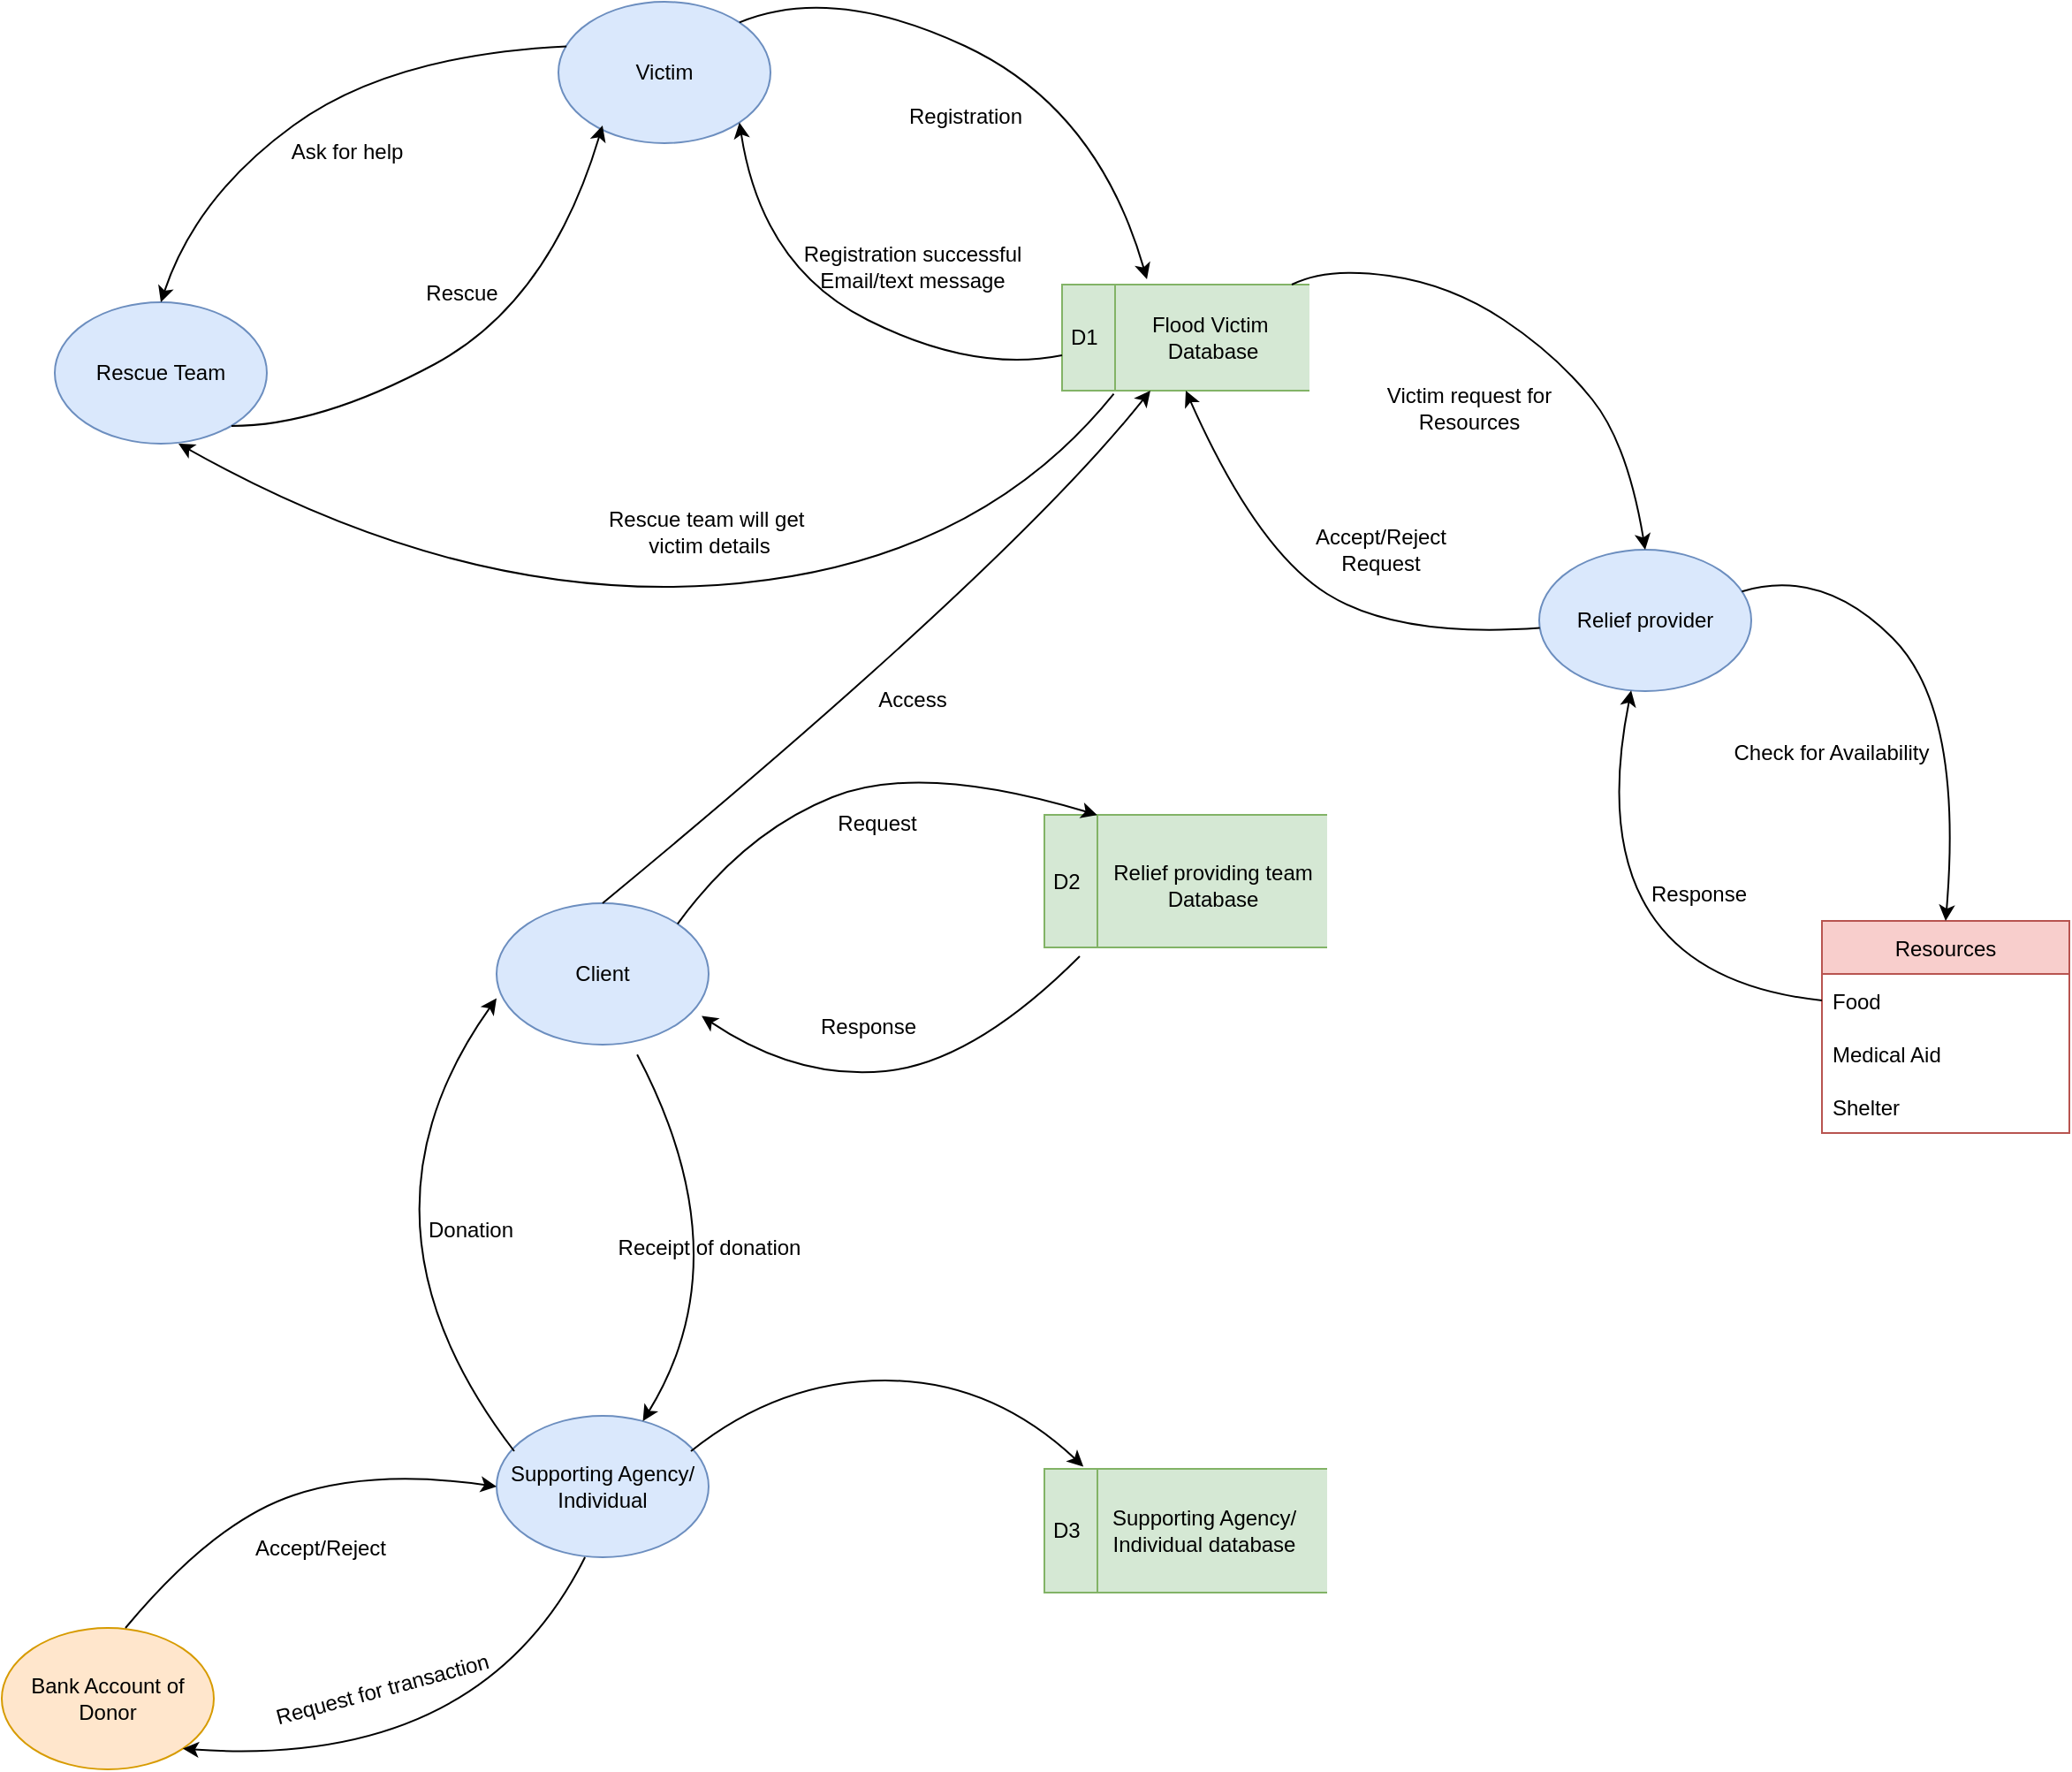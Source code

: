 <mxfile version="20.1.1" type="github">
  <diagram id="R2lEEEUBdFMjLlhIrx00" name="Page-1">
    <mxGraphModel dx="865" dy="456" grid="1" gridSize="10" guides="1" tooltips="1" connect="1" arrows="1" fold="1" page="1" pageScale="1" pageWidth="850" pageHeight="1100" math="0" shadow="0" extFonts="Permanent Marker^https://fonts.googleapis.com/css?family=Permanent+Marker">
      <root>
        <mxCell id="0" />
        <mxCell id="1" parent="0" />
        <mxCell id="GWgQF1Ay4YpGdn66Uz_E-1" value="Victim" style="ellipse;whiteSpace=wrap;html=1;fillColor=#dae8fc;strokeColor=#6c8ebf;" vertex="1" parent="1">
          <mxGeometry x="365" y="40" width="120" height="80" as="geometry" />
        </mxCell>
        <mxCell id="GWgQF1Ay4YpGdn66Uz_E-2" value="Rescue Team" style="ellipse;whiteSpace=wrap;html=1;fillColor=#dae8fc;strokeColor=#6c8ebf;" vertex="1" parent="1">
          <mxGeometry x="80" y="210" width="120" height="80" as="geometry" />
        </mxCell>
        <mxCell id="GWgQF1Ay4YpGdn66Uz_E-3" value="Relief provider" style="ellipse;whiteSpace=wrap;html=1;fillColor=#dae8fc;strokeColor=#6c8ebf;" vertex="1" parent="1">
          <mxGeometry x="920" y="350" width="120" height="80" as="geometry" />
        </mxCell>
        <mxCell id="GWgQF1Ay4YpGdn66Uz_E-9" value="" style="curved=1;endArrow=classic;html=1;rounded=0;entryX=0.208;entryY=0.875;entryDx=0;entryDy=0;entryPerimeter=0;" edge="1" parent="1" target="GWgQF1Ay4YpGdn66Uz_E-1">
          <mxGeometry width="50" height="50" relative="1" as="geometry">
            <mxPoint x="180" y="280" as="sourcePoint" />
            <mxPoint x="230" y="230" as="targetPoint" />
            <Array as="points">
              <mxPoint x="230" y="280" />
              <mxPoint x="360" y="210" />
            </Array>
          </mxGeometry>
        </mxCell>
        <mxCell id="GWgQF1Ay4YpGdn66Uz_E-10" value="" style="curved=1;endArrow=classic;html=1;rounded=0;entryX=0.5;entryY=0;entryDx=0;entryDy=0;exitX=0.038;exitY=0.315;exitDx=0;exitDy=0;exitPerimeter=0;" edge="1" parent="1" source="GWgQF1Ay4YpGdn66Uz_E-1" target="GWgQF1Ay4YpGdn66Uz_E-2">
          <mxGeometry width="50" height="50" relative="1" as="geometry">
            <mxPoint x="320" y="40" as="sourcePoint" />
            <mxPoint x="180" y="170" as="targetPoint" />
            <Array as="points">
              <mxPoint x="270" y="70" />
              <mxPoint x="160" y="150" />
            </Array>
          </mxGeometry>
        </mxCell>
        <mxCell id="GWgQF1Ay4YpGdn66Uz_E-11" value="Ask for help" style="text;html=1;resizable=0;autosize=1;align=center;verticalAlign=middle;points=[];fillColor=none;strokeColor=none;rounded=0;" vertex="1" parent="1">
          <mxGeometry x="200" y="110" width="90" height="30" as="geometry" />
        </mxCell>
        <mxCell id="GWgQF1Ay4YpGdn66Uz_E-12" value="Rescue" style="text;html=1;resizable=0;autosize=1;align=center;verticalAlign=middle;points=[];fillColor=none;strokeColor=none;rounded=0;" vertex="1" parent="1">
          <mxGeometry x="280" y="190" width="60" height="30" as="geometry" />
        </mxCell>
        <mxCell id="GWgQF1Ay4YpGdn66Uz_E-14" value="D1" style="html=1;dashed=0;whitespace=wrap;shape=mxgraph.dfd.dataStoreID;align=left;spacingLeft=3;points=[[0,0],[0.5,0],[1,0],[0,0.5],[1,0.5],[0,1],[0.5,1],[1,1]];fillColor=#d5e8d4;strokeColor=#82b366;" vertex="1" parent="1">
          <mxGeometry x="650" y="200" width="140" height="60" as="geometry" />
        </mxCell>
        <mxCell id="GWgQF1Ay4YpGdn66Uz_E-15" value="Flood Victim&amp;nbsp;&lt;br&gt;Database" style="text;html=1;resizable=0;autosize=1;align=center;verticalAlign=middle;points=[];fillColor=none;strokeColor=none;rounded=0;" vertex="1" parent="1">
          <mxGeometry x="690" y="210" width="90" height="40" as="geometry" />
        </mxCell>
        <mxCell id="GWgQF1Ay4YpGdn66Uz_E-16" value="" style="curved=1;endArrow=classic;html=1;rounded=0;entryX=0.343;entryY=-0.051;entryDx=0;entryDy=0;entryPerimeter=0;exitX=1;exitY=0;exitDx=0;exitDy=0;" edge="1" parent="1" source="GWgQF1Ay4YpGdn66Uz_E-1" target="GWgQF1Ay4YpGdn66Uz_E-14">
          <mxGeometry width="50" height="50" relative="1" as="geometry">
            <mxPoint x="485" y="80" as="sourcePoint" />
            <mxPoint x="680" y="180" as="targetPoint" />
            <Array as="points">
              <mxPoint x="520" y="30" />
              <mxPoint x="670" y="100" />
            </Array>
          </mxGeometry>
        </mxCell>
        <mxCell id="GWgQF1Ay4YpGdn66Uz_E-17" value="Registration" style="text;html=1;resizable=0;autosize=1;align=center;verticalAlign=middle;points=[];fillColor=none;strokeColor=none;rounded=0;" vertex="1" parent="1">
          <mxGeometry x="550" y="90" width="90" height="30" as="geometry" />
        </mxCell>
        <mxCell id="GWgQF1Ay4YpGdn66Uz_E-18" value="" style="curved=1;endArrow=classic;html=1;rounded=0;entryX=1;entryY=1;entryDx=0;entryDy=0;" edge="1" parent="1" target="GWgQF1Ay4YpGdn66Uz_E-1">
          <mxGeometry width="50" height="50" relative="1" as="geometry">
            <mxPoint x="650" y="240" as="sourcePoint" />
            <mxPoint x="530" y="190" as="targetPoint" />
            <Array as="points">
              <mxPoint x="600" y="250" />
              <mxPoint x="480" y="190" />
            </Array>
          </mxGeometry>
        </mxCell>
        <mxCell id="GWgQF1Ay4YpGdn66Uz_E-19" value="Registration successful&lt;br&gt;Email/text message" style="text;html=1;resizable=0;autosize=1;align=center;verticalAlign=middle;points=[];fillColor=none;strokeColor=none;rounded=0;" vertex="1" parent="1">
          <mxGeometry x="490" y="170" width="150" height="40" as="geometry" />
        </mxCell>
        <mxCell id="GWgQF1Ay4YpGdn66Uz_E-20" value="" style="curved=1;endArrow=classic;html=1;rounded=0;entryX=0.5;entryY=0;entryDx=0;entryDy=0;" edge="1" parent="1" source="GWgQF1Ay4YpGdn66Uz_E-14" target="GWgQF1Ay4YpGdn66Uz_E-3">
          <mxGeometry width="50" height="50" relative="1" as="geometry">
            <mxPoint x="800" y="200" as="sourcePoint" />
            <mxPoint x="850" y="180" as="targetPoint" />
            <Array as="points">
              <mxPoint x="800" y="190" />
              <mxPoint x="870" y="200" />
              <mxPoint x="930" y="240" />
              <mxPoint x="970" y="290" />
            </Array>
          </mxGeometry>
        </mxCell>
        <mxCell id="GWgQF1Ay4YpGdn66Uz_E-21" value="Victim request for&lt;br&gt;Resources" style="text;html=1;resizable=0;autosize=1;align=center;verticalAlign=middle;points=[];fillColor=none;strokeColor=none;rounded=0;" vertex="1" parent="1">
          <mxGeometry x="820" y="250" width="120" height="40" as="geometry" />
        </mxCell>
        <mxCell id="GWgQF1Ay4YpGdn66Uz_E-22" value="" style="curved=1;endArrow=classic;html=1;rounded=0;entryX=0.5;entryY=1;entryDx=0;entryDy=0;" edge="1" parent="1" source="GWgQF1Ay4YpGdn66Uz_E-3" target="GWgQF1Ay4YpGdn66Uz_E-14">
          <mxGeometry width="50" height="50" relative="1" as="geometry">
            <mxPoint x="870" y="400" as="sourcePoint" />
            <mxPoint x="680" y="280" as="targetPoint" />
            <Array as="points">
              <mxPoint x="840" y="400" />
              <mxPoint x="760" y="350" />
            </Array>
          </mxGeometry>
        </mxCell>
        <mxCell id="GWgQF1Ay4YpGdn66Uz_E-23" value="Accept/Reject &lt;br&gt;Request" style="text;html=1;resizable=0;autosize=1;align=center;verticalAlign=middle;points=[];fillColor=none;strokeColor=none;rounded=0;" vertex="1" parent="1">
          <mxGeometry x="780" y="330" width="100" height="40" as="geometry" />
        </mxCell>
        <mxCell id="GWgQF1Ay4YpGdn66Uz_E-25" value="" style="curved=1;endArrow=classic;html=1;rounded=0;exitX=0.209;exitY=1.031;exitDx=0;exitDy=0;exitPerimeter=0;" edge="1" parent="1" source="GWgQF1Ay4YpGdn66Uz_E-14">
          <mxGeometry width="50" height="50" relative="1" as="geometry">
            <mxPoint x="700" y="260" as="sourcePoint" />
            <mxPoint x="150" y="290" as="targetPoint" />
            <Array as="points">
              <mxPoint x="600" y="360" />
              <mxPoint x="310" y="380" />
            </Array>
          </mxGeometry>
        </mxCell>
        <mxCell id="GWgQF1Ay4YpGdn66Uz_E-26" value="Rescue team will get&amp;nbsp;&lt;br&gt;victim details" style="text;html=1;resizable=0;autosize=1;align=center;verticalAlign=middle;points=[];fillColor=none;strokeColor=none;rounded=0;" vertex="1" parent="1">
          <mxGeometry x="380" y="320" width="140" height="40" as="geometry" />
        </mxCell>
        <mxCell id="GWgQF1Ay4YpGdn66Uz_E-27" value="Resources" style="swimlane;fontStyle=0;childLayout=stackLayout;horizontal=1;startSize=30;horizontalStack=0;resizeParent=1;resizeParentMax=0;resizeLast=0;collapsible=1;marginBottom=0;fillColor=#f8cecc;strokeColor=#b85450;" vertex="1" parent="1">
          <mxGeometry x="1080" y="560" width="140" height="120" as="geometry" />
        </mxCell>
        <mxCell id="GWgQF1Ay4YpGdn66Uz_E-28" value="Food" style="text;strokeColor=none;fillColor=none;align=left;verticalAlign=middle;spacingLeft=4;spacingRight=4;overflow=hidden;points=[[0,0.5],[1,0.5]];portConstraint=eastwest;rotatable=0;" vertex="1" parent="GWgQF1Ay4YpGdn66Uz_E-27">
          <mxGeometry y="30" width="140" height="30" as="geometry" />
        </mxCell>
        <mxCell id="GWgQF1Ay4YpGdn66Uz_E-29" value="Medical Aid" style="text;strokeColor=none;fillColor=none;align=left;verticalAlign=middle;spacingLeft=4;spacingRight=4;overflow=hidden;points=[[0,0.5],[1,0.5]];portConstraint=eastwest;rotatable=0;" vertex="1" parent="GWgQF1Ay4YpGdn66Uz_E-27">
          <mxGeometry y="60" width="140" height="30" as="geometry" />
        </mxCell>
        <mxCell id="GWgQF1Ay4YpGdn66Uz_E-30" value="Shelter" style="text;strokeColor=none;fillColor=none;align=left;verticalAlign=middle;spacingLeft=4;spacingRight=4;overflow=hidden;points=[[0,0.5],[1,0.5]];portConstraint=eastwest;rotatable=0;" vertex="1" parent="GWgQF1Ay4YpGdn66Uz_E-27">
          <mxGeometry y="90" width="140" height="30" as="geometry" />
        </mxCell>
        <mxCell id="GWgQF1Ay4YpGdn66Uz_E-31" value="" style="curved=1;endArrow=classic;html=1;rounded=0;entryX=0.5;entryY=0;entryDx=0;entryDy=0;" edge="1" parent="1" source="GWgQF1Ay4YpGdn66Uz_E-3" target="GWgQF1Ay4YpGdn66Uz_E-27">
          <mxGeometry width="50" height="50" relative="1" as="geometry">
            <mxPoint x="1050" y="410" as="sourcePoint" />
            <mxPoint x="1170" y="420" as="targetPoint" />
            <Array as="points">
              <mxPoint x="1080" y="360" />
              <mxPoint x="1160" y="440" />
            </Array>
          </mxGeometry>
        </mxCell>
        <mxCell id="GWgQF1Ay4YpGdn66Uz_E-32" value="Check for Availability" style="text;html=1;resizable=0;autosize=1;align=center;verticalAlign=middle;points=[];fillColor=none;strokeColor=none;rounded=0;" vertex="1" parent="1">
          <mxGeometry x="1020" y="450" width="130" height="30" as="geometry" />
        </mxCell>
        <mxCell id="GWgQF1Ay4YpGdn66Uz_E-33" value="" style="curved=1;endArrow=classic;html=1;rounded=0;exitX=0;exitY=0.5;exitDx=0;exitDy=0;" edge="1" parent="1" source="GWgQF1Ay4YpGdn66Uz_E-28" target="GWgQF1Ay4YpGdn66Uz_E-3">
          <mxGeometry width="50" height="50" relative="1" as="geometry">
            <mxPoint x="1020" y="690" as="sourcePoint" />
            <mxPoint x="720" y="440" as="targetPoint" />
            <Array as="points">
              <mxPoint x="940" y="590" />
            </Array>
          </mxGeometry>
        </mxCell>
        <mxCell id="GWgQF1Ay4YpGdn66Uz_E-34" value="Response" style="text;html=1;resizable=0;autosize=1;align=center;verticalAlign=middle;points=[];fillColor=none;strokeColor=none;rounded=0;" vertex="1" parent="1">
          <mxGeometry x="970" y="530" width="80" height="30" as="geometry" />
        </mxCell>
        <mxCell id="GWgQF1Ay4YpGdn66Uz_E-35" value="Client" style="ellipse;whiteSpace=wrap;html=1;fillColor=#dae8fc;strokeColor=#6c8ebf;" vertex="1" parent="1">
          <mxGeometry x="330" y="550" width="120" height="80" as="geometry" />
        </mxCell>
        <mxCell id="GWgQF1Ay4YpGdn66Uz_E-37" value="D2" style="html=1;dashed=0;whitespace=wrap;shape=mxgraph.dfd.dataStoreID;align=left;spacingLeft=3;points=[[0,0],[0.5,0],[1,0],[0,0.5],[1,0.5],[0,1],[0.5,1],[1,1]];fillColor=#d5e8d4;strokeColor=#82b366;" vertex="1" parent="1">
          <mxGeometry x="640" y="500" width="160" height="75" as="geometry" />
        </mxCell>
        <mxCell id="GWgQF1Ay4YpGdn66Uz_E-38" value="&lt;span style=&quot;&quot;&gt;Relief providing team&lt;/span&gt;&lt;br style=&quot;&quot;&gt;&lt;span style=&quot;&quot;&gt;Database&lt;/span&gt;" style="text;html=1;resizable=0;autosize=1;align=center;verticalAlign=middle;points=[];fillColor=none;strokeColor=none;rounded=0;" vertex="1" parent="1">
          <mxGeometry x="665" y="520" width="140" height="40" as="geometry" />
        </mxCell>
        <mxCell id="GWgQF1Ay4YpGdn66Uz_E-39" value="" style="curved=1;endArrow=classic;html=1;rounded=0;exitX=0.5;exitY=0;exitDx=0;exitDy=0;entryX=0.357;entryY=1;entryDx=0;entryDy=0;entryPerimeter=0;" edge="1" parent="1" source="GWgQF1Ay4YpGdn66Uz_E-35" target="GWgQF1Ay4YpGdn66Uz_E-14">
          <mxGeometry width="50" height="50" relative="1" as="geometry">
            <mxPoint x="490" y="540" as="sourcePoint" />
            <mxPoint x="700" y="270" as="targetPoint" />
            <Array as="points">
              <mxPoint x="620" y="360" />
            </Array>
          </mxGeometry>
        </mxCell>
        <mxCell id="GWgQF1Ay4YpGdn66Uz_E-40" value="" style="curved=1;endArrow=classic;html=1;rounded=0;exitX=1;exitY=0;exitDx=0;exitDy=0;entryX=0.187;entryY=0.001;entryDx=0;entryDy=0;entryPerimeter=0;" edge="1" parent="1" source="GWgQF1Ay4YpGdn66Uz_E-35" target="GWgQF1Ay4YpGdn66Uz_E-37">
          <mxGeometry width="50" height="50" relative="1" as="geometry">
            <mxPoint x="470" y="590" as="sourcePoint" />
            <mxPoint x="650" y="470" as="targetPoint" />
            <Array as="points">
              <mxPoint x="470" y="510" />
              <mxPoint x="570" y="470" />
            </Array>
          </mxGeometry>
        </mxCell>
        <mxCell id="GWgQF1Ay4YpGdn66Uz_E-41" value="Access" style="text;html=1;resizable=0;autosize=1;align=center;verticalAlign=middle;points=[];fillColor=none;strokeColor=none;rounded=0;" vertex="1" parent="1">
          <mxGeometry x="535" y="420" width="60" height="30" as="geometry" />
        </mxCell>
        <mxCell id="GWgQF1Ay4YpGdn66Uz_E-42" value="Request" style="text;html=1;resizable=0;autosize=1;align=center;verticalAlign=middle;points=[];fillColor=none;strokeColor=none;rounded=0;" vertex="1" parent="1">
          <mxGeometry x="510" y="490" width="70" height="30" as="geometry" />
        </mxCell>
        <mxCell id="GWgQF1Ay4YpGdn66Uz_E-43" value="" style="curved=1;endArrow=classic;html=1;rounded=0;entryX=0.967;entryY=0.797;entryDx=0;entryDy=0;entryPerimeter=0;" edge="1" parent="1" target="GWgQF1Ay4YpGdn66Uz_E-35">
          <mxGeometry width="50" height="50" relative="1" as="geometry">
            <mxPoint x="660" y="580" as="sourcePoint" />
            <mxPoint x="470" y="620" as="targetPoint" />
            <Array as="points">
              <mxPoint x="600" y="640" />
              <mxPoint x="500" y="650" />
            </Array>
          </mxGeometry>
        </mxCell>
        <mxCell id="GWgQF1Ay4YpGdn66Uz_E-44" value="Response" style="text;html=1;resizable=0;autosize=1;align=center;verticalAlign=middle;points=[];fillColor=none;strokeColor=none;rounded=0;" vertex="1" parent="1">
          <mxGeometry x="500" y="605" width="80" height="30" as="geometry" />
        </mxCell>
        <mxCell id="GWgQF1Ay4YpGdn66Uz_E-45" value="Supporting Agency/&lt;br&gt;Individual" style="ellipse;whiteSpace=wrap;html=1;fillColor=#dae8fc;strokeColor=#6c8ebf;" vertex="1" parent="1">
          <mxGeometry x="330" y="840" width="120" height="80" as="geometry" />
        </mxCell>
        <mxCell id="GWgQF1Ay4YpGdn66Uz_E-46" value="" style="curved=1;endArrow=classic;html=1;rounded=0;entryX=0;entryY=0.672;entryDx=0;entryDy=0;entryPerimeter=0;" edge="1" parent="1" target="GWgQF1Ay4YpGdn66Uz_E-35">
          <mxGeometry width="50" height="50" relative="1" as="geometry">
            <mxPoint x="340" y="860" as="sourcePoint" />
            <mxPoint x="320" y="610" as="targetPoint" />
            <Array as="points">
              <mxPoint x="240" y="730" />
            </Array>
          </mxGeometry>
        </mxCell>
        <mxCell id="GWgQF1Ay4YpGdn66Uz_E-47" value="Donation" style="text;html=1;resizable=0;autosize=1;align=center;verticalAlign=middle;points=[];fillColor=none;strokeColor=none;rounded=0;" vertex="1" parent="1">
          <mxGeometry x="280" y="720" width="70" height="30" as="geometry" />
        </mxCell>
        <mxCell id="GWgQF1Ay4YpGdn66Uz_E-48" value="" style="curved=1;endArrow=classic;html=1;rounded=0;exitX=0.663;exitY=1.07;exitDx=0;exitDy=0;exitPerimeter=0;" edge="1" parent="1" source="GWgQF1Ay4YpGdn66Uz_E-35" target="GWgQF1Ay4YpGdn66Uz_E-45">
          <mxGeometry width="50" height="50" relative="1" as="geometry">
            <mxPoint x="440" y="660" as="sourcePoint" />
            <mxPoint x="500" y="860" as="targetPoint" />
            <Array as="points">
              <mxPoint x="470" y="750" />
            </Array>
          </mxGeometry>
        </mxCell>
        <mxCell id="GWgQF1Ay4YpGdn66Uz_E-49" value="Receipt of donation" style="text;html=1;resizable=0;autosize=1;align=center;verticalAlign=middle;points=[];fillColor=none;strokeColor=none;rounded=0;" vertex="1" parent="1">
          <mxGeometry x="385" y="730" width="130" height="30" as="geometry" />
        </mxCell>
        <mxCell id="GWgQF1Ay4YpGdn66Uz_E-51" value="Bank Account of&lt;br&gt;Donor" style="ellipse;whiteSpace=wrap;html=1;fillColor=#ffe6cc;strokeColor=#d79b00;" vertex="1" parent="1">
          <mxGeometry x="50" y="960" width="120" height="80" as="geometry" />
        </mxCell>
        <mxCell id="GWgQF1Ay4YpGdn66Uz_E-52" value="" style="curved=1;endArrow=classic;html=1;rounded=0;entryX=1;entryY=1;entryDx=0;entryDy=0;exitX=0.417;exitY=1;exitDx=0;exitDy=0;exitPerimeter=0;" edge="1" parent="1" source="GWgQF1Ay4YpGdn66Uz_E-45" target="GWgQF1Ay4YpGdn66Uz_E-51">
          <mxGeometry width="50" height="50" relative="1" as="geometry">
            <mxPoint x="380" y="930" as="sourcePoint" />
            <mxPoint x="180" y="1040" as="targetPoint" />
            <Array as="points">
              <mxPoint x="320" y="1040" />
            </Array>
          </mxGeometry>
        </mxCell>
        <mxCell id="GWgQF1Ay4YpGdn66Uz_E-53" value="Request for transaction" style="text;html=1;resizable=0;autosize=1;align=center;verticalAlign=middle;points=[];fillColor=none;strokeColor=none;rounded=0;rotation=-15;" vertex="1" parent="1">
          <mxGeometry x="190" y="980" width="150" height="30" as="geometry" />
        </mxCell>
        <mxCell id="GWgQF1Ay4YpGdn66Uz_E-54" value="" style="curved=1;endArrow=classic;html=1;rounded=0;entryX=0;entryY=0.5;entryDx=0;entryDy=0;" edge="1" parent="1" target="GWgQF1Ay4YpGdn66Uz_E-45">
          <mxGeometry width="50" height="50" relative="1" as="geometry">
            <mxPoint x="120" y="960" as="sourcePoint" />
            <mxPoint x="320" y="880" as="targetPoint" />
            <Array as="points">
              <mxPoint x="170" y="900" />
              <mxPoint x="260" y="870" />
            </Array>
          </mxGeometry>
        </mxCell>
        <mxCell id="GWgQF1Ay4YpGdn66Uz_E-56" value="Accept/Reject" style="text;html=1;resizable=0;autosize=1;align=center;verticalAlign=middle;points=[];fillColor=none;strokeColor=none;rounded=0;" vertex="1" parent="1">
          <mxGeometry x="180" y="900" width="100" height="30" as="geometry" />
        </mxCell>
        <mxCell id="GWgQF1Ay4YpGdn66Uz_E-57" value="D3" style="html=1;dashed=0;whitespace=wrap;shape=mxgraph.dfd.dataStoreID;align=left;spacingLeft=3;points=[[0,0],[0.5,0],[1,0],[0,0.5],[1,0.5],[0,1],[0.5,1],[1,1]];fillColor=#d5e8d4;strokeColor=#82b366;" vertex="1" parent="1">
          <mxGeometry x="640" y="870" width="160" height="70" as="geometry" />
        </mxCell>
        <mxCell id="GWgQF1Ay4YpGdn66Uz_E-58" value="Supporting Agency/&lt;br&gt;Individual database" style="text;html=1;resizable=0;autosize=1;align=center;verticalAlign=middle;points=[];fillColor=none;strokeColor=none;rounded=0;" vertex="1" parent="1">
          <mxGeometry x="665" y="885" width="130" height="40" as="geometry" />
        </mxCell>
        <mxCell id="GWgQF1Ay4YpGdn66Uz_E-59" value="" style="curved=1;endArrow=classic;html=1;rounded=0;entryX=0.138;entryY=-0.018;entryDx=0;entryDy=0;entryPerimeter=0;" edge="1" parent="1" target="GWgQF1Ay4YpGdn66Uz_E-57">
          <mxGeometry width="50" height="50" relative="1" as="geometry">
            <mxPoint x="440" y="860" as="sourcePoint" />
            <mxPoint x="500" y="820" as="targetPoint" />
            <Array as="points">
              <mxPoint x="490" y="820" />
              <mxPoint x="610" y="820" />
            </Array>
          </mxGeometry>
        </mxCell>
      </root>
    </mxGraphModel>
  </diagram>
</mxfile>
